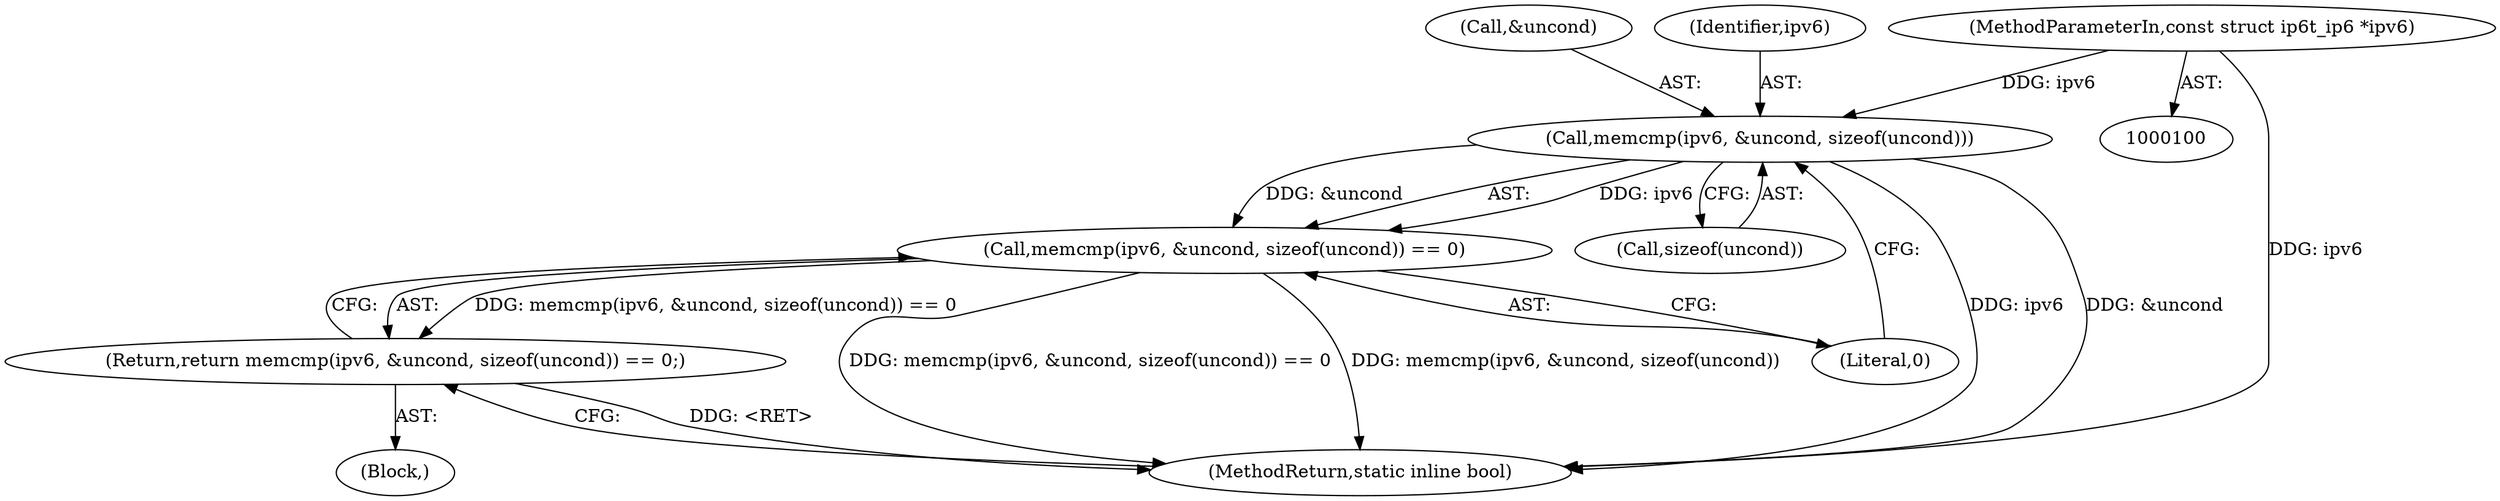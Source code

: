 digraph "1_linux_54d83fc74aa9ec72794373cb47432c5f7fb1a309_12@API" {
"1000106" [label="(Call,memcmp(ipv6, &uncond, sizeof(uncond)))"];
"1000101" [label="(MethodParameterIn,const struct ip6t_ip6 *ipv6)"];
"1000105" [label="(Call,memcmp(ipv6, &uncond, sizeof(uncond)) == 0)"];
"1000104" [label="(Return,return memcmp(ipv6, &uncond, sizeof(uncond)) == 0;)"];
"1000106" [label="(Call,memcmp(ipv6, &uncond, sizeof(uncond)))"];
"1000105" [label="(Call,memcmp(ipv6, &uncond, sizeof(uncond)) == 0)"];
"1000101" [label="(MethodParameterIn,const struct ip6t_ip6 *ipv6)"];
"1000113" [label="(MethodReturn,static inline bool)"];
"1000104" [label="(Return,return memcmp(ipv6, &uncond, sizeof(uncond)) == 0;)"];
"1000102" [label="(Block,)"];
"1000108" [label="(Call,&uncond)"];
"1000107" [label="(Identifier,ipv6)"];
"1000110" [label="(Call,sizeof(uncond))"];
"1000112" [label="(Literal,0)"];
"1000106" -> "1000105"  [label="AST: "];
"1000106" -> "1000110"  [label="CFG: "];
"1000107" -> "1000106"  [label="AST: "];
"1000108" -> "1000106"  [label="AST: "];
"1000110" -> "1000106"  [label="AST: "];
"1000112" -> "1000106"  [label="CFG: "];
"1000106" -> "1000113"  [label="DDG: &uncond"];
"1000106" -> "1000113"  [label="DDG: ipv6"];
"1000106" -> "1000105"  [label="DDG: ipv6"];
"1000106" -> "1000105"  [label="DDG: &uncond"];
"1000101" -> "1000106"  [label="DDG: ipv6"];
"1000101" -> "1000100"  [label="AST: "];
"1000101" -> "1000113"  [label="DDG: ipv6"];
"1000105" -> "1000104"  [label="AST: "];
"1000105" -> "1000112"  [label="CFG: "];
"1000112" -> "1000105"  [label="AST: "];
"1000104" -> "1000105"  [label="CFG: "];
"1000105" -> "1000113"  [label="DDG: memcmp(ipv6, &uncond, sizeof(uncond)) == 0"];
"1000105" -> "1000113"  [label="DDG: memcmp(ipv6, &uncond, sizeof(uncond))"];
"1000105" -> "1000104"  [label="DDG: memcmp(ipv6, &uncond, sizeof(uncond)) == 0"];
"1000104" -> "1000102"  [label="AST: "];
"1000113" -> "1000104"  [label="CFG: "];
"1000104" -> "1000113"  [label="DDG: <RET>"];
}
